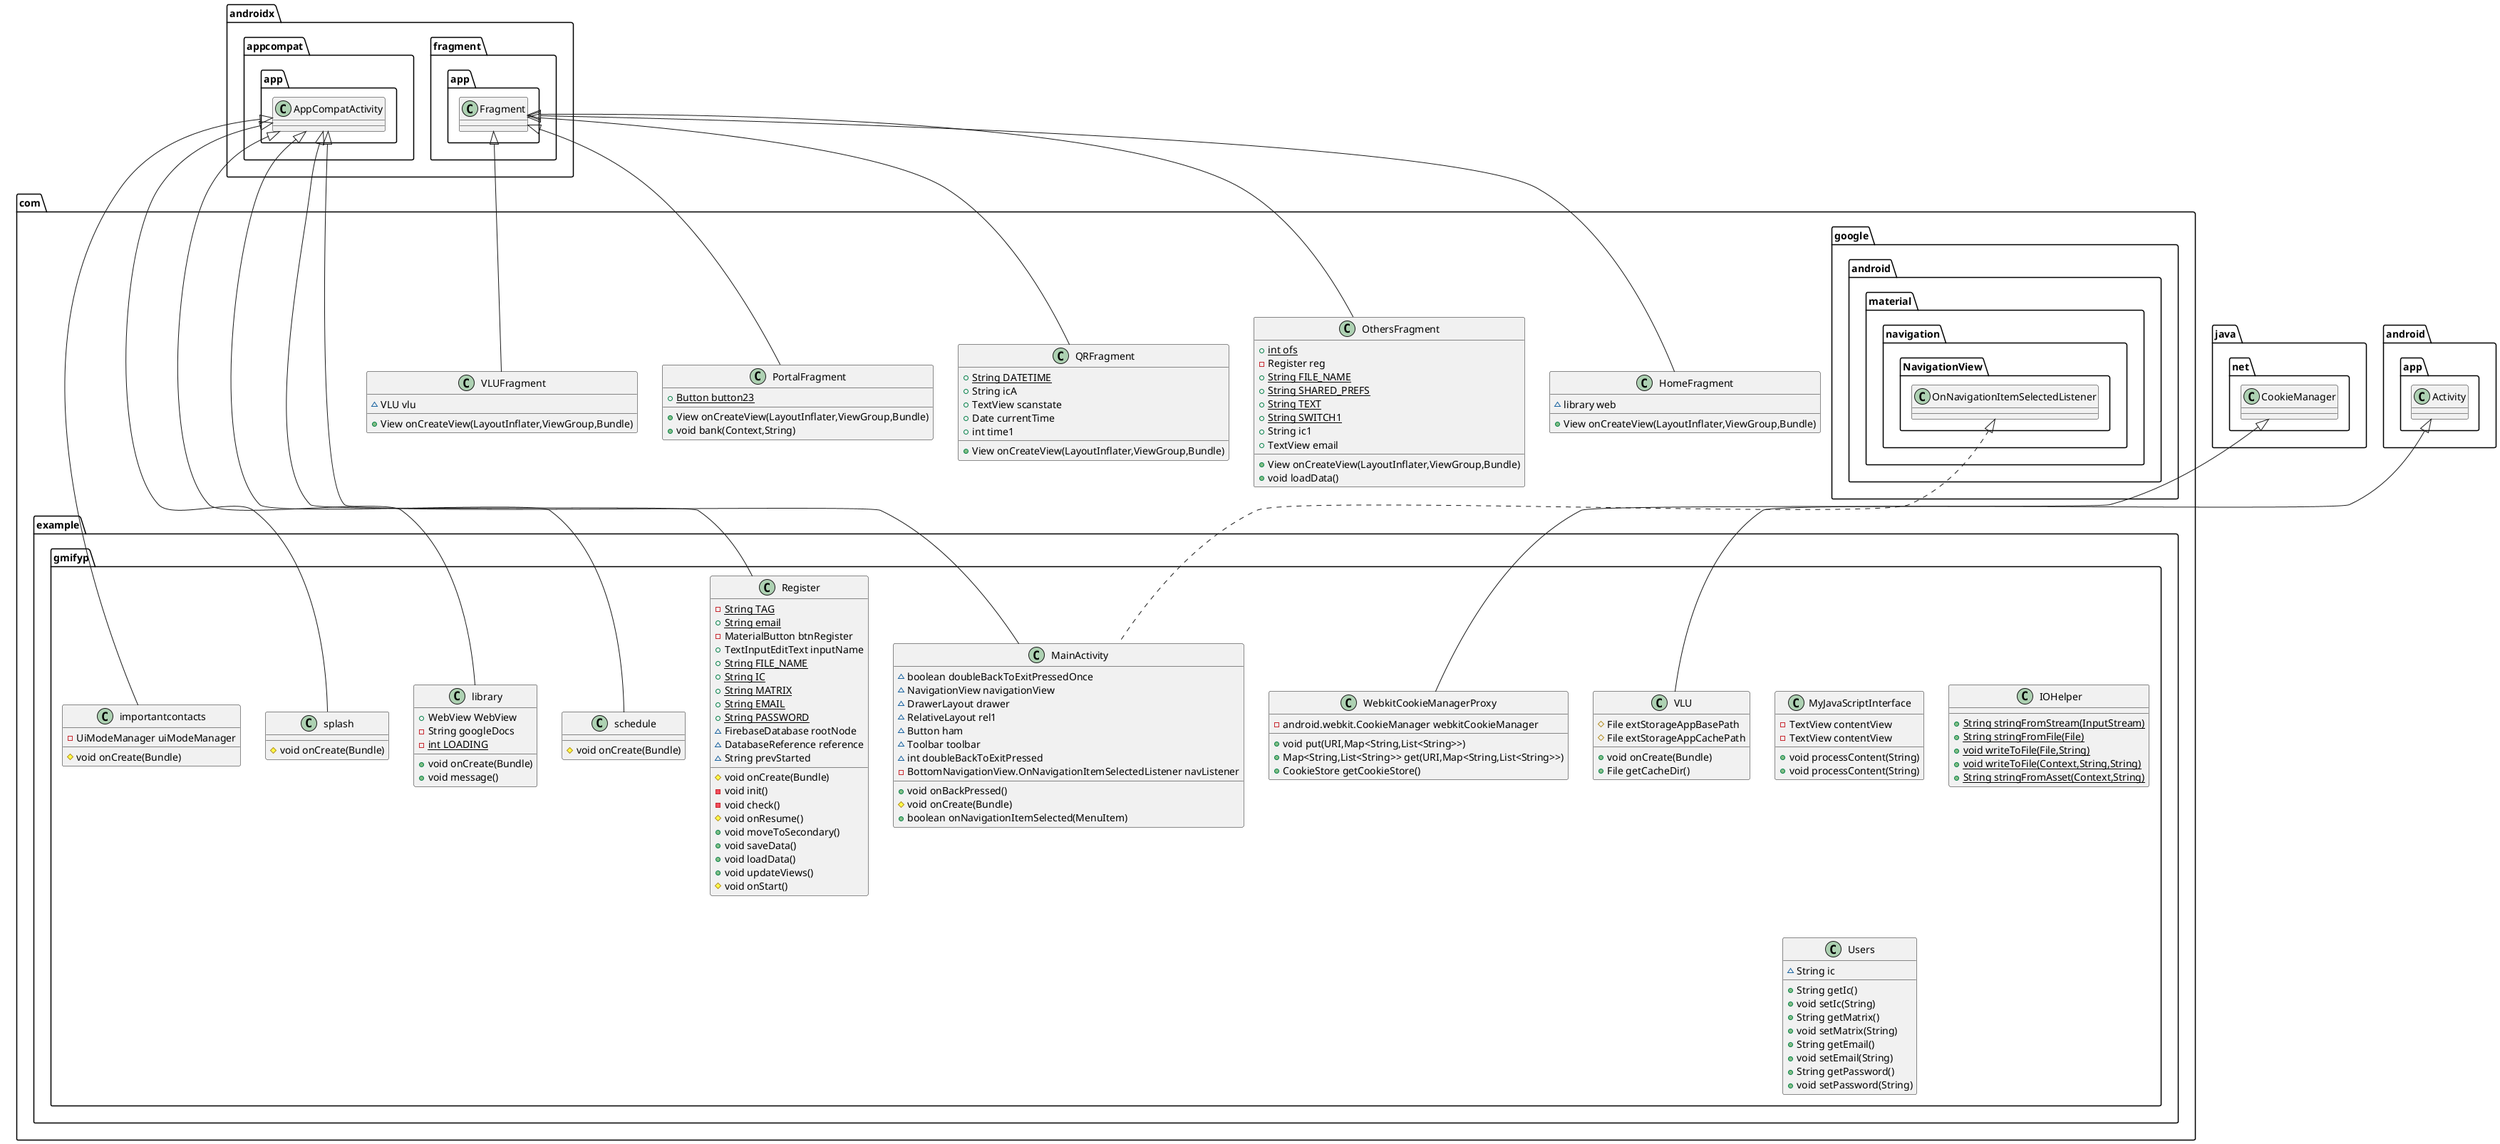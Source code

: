 @startuml
class com.example.gmifyp.importantcontacts {
- UiModeManager uiModeManager
# void onCreate(Bundle)
}
class com.example.gmifyp.splash {
# void onCreate(Bundle)
}
class com.example.gmifyp.library {
+ WebView WebView
- String googleDocs
- {static} int LOADING
+ void onCreate(Bundle)
+ void message()
}
class com.example.gmifyp.MyJavaScriptInterface {
- TextView contentView
+ void processContent(String)
}
class com.example.gmifyp.WebkitCookieManagerProxy {
- android.webkit.CookieManager webkitCookieManager
+ void put(URI,Map<String,List<String>>)
+ Map<String,List<String>> get(URI,Map<String,List<String>>)
+ CookieStore getCookieStore()
}
class com.HomeFragment {
~ library web
+ View onCreateView(LayoutInflater,ViewGroup,Bundle)
}
class com.example.gmifyp.schedule {
# void onCreate(Bundle)
}
class com.example.gmifyp.VLU {
# File extStorageAppBasePath
# File extStorageAppCachePath
+ void onCreate(Bundle)
+ File getCacheDir()
}
class com.example.gmifyp.MyJavaScriptInterface {
- TextView contentView
+ void processContent(String)
}
class com.OthersFragment {
+ {static} int ofs
- Register reg
+ {static} String FILE_NAME
+ {static} String SHARED_PREFS
+ {static} String TEXT
+ {static} String SWITCH1
+ String ic1
+ TextView email
+ View onCreateView(LayoutInflater,ViewGroup,Bundle)
+ void loadData()
}
class com.QRFragment {
+ {static} String DATETIME
+ String icA
+ TextView scanstate
+ Date currentTime
+ int time1
+ View onCreateView(LayoutInflater,ViewGroup,Bundle)
}
class com.example.gmifyp.IOHelper {
+ {static} String stringFromStream(InputStream)
+ {static} String stringFromFile(File)
+ {static} void writeToFile(File,String)
+ {static} void writeToFile(Context,String,String)
+ {static} String stringFromAsset(Context,String)
}
class com.example.gmifyp.Register {
- {static} String TAG
+ {static} String email
- MaterialButton btnRegister
+ TextInputEditText inputName
+ {static} String FILE_NAME
+ {static} String IC
+ {static} String MATRIX
+ {static} String EMAIL
+ {static} String PASSWORD
~ FirebaseDatabase rootNode
~ DatabaseReference reference
~ String prevStarted
# void onCreate(Bundle)
- void init()
- void check()
# void onResume()
+ void moveToSecondary()
+ void saveData()
+ void loadData()
+ void updateViews()
# void onStart()
}
class com.example.gmifyp.Users {
~ String ic
+ String getIc()
+ void setIc(String)
+ String getMatrix()
+ void setMatrix(String)
+ String getEmail()
+ void setEmail(String)
+ String getPassword()
+ void setPassword(String)
}
class com.example.gmifyp.MainActivity {
~ boolean doubleBackToExitPressedOnce
~ NavigationView navigationView
~ DrawerLayout drawer
~ RelativeLayout rel1
~ Button ham
~ Toolbar toolbar
~ int doubleBackToExitPressed
- BottomNavigationView.OnNavigationItemSelectedListener navListener
+ void onBackPressed()
# void onCreate(Bundle)
+ boolean onNavigationItemSelected(MenuItem)
}
class com.PortalFragment {
+ {static} Button button23
+ View onCreateView(LayoutInflater,ViewGroup,Bundle)
+ void bank(Context,String)
}
class com.VLUFragment {
~ VLU vlu
+ View onCreateView(LayoutInflater,ViewGroup,Bundle)
}


androidx.appcompat.app.AppCompatActivity <|-- com.example.gmifyp.importantcontacts
androidx.appcompat.app.AppCompatActivity <|-- com.example.gmifyp.splash
androidx.appcompat.app.AppCompatActivity <|-- com.example.gmifyp.library
java.net.CookieManager <|-- com.example.gmifyp.WebkitCookieManagerProxy
androidx.fragment.app.Fragment <|-- com.HomeFragment
androidx.appcompat.app.AppCompatActivity <|-- com.example.gmifyp.schedule
android.app.Activity <|-- com.example.gmifyp.VLU
androidx.fragment.app.Fragment <|-- com.OthersFragment
androidx.fragment.app.Fragment <|-- com.QRFragment
androidx.appcompat.app.AppCompatActivity <|-- com.example.gmifyp.Register
com.google.android.material.navigation.NavigationView.OnNavigationItemSelectedListener <|.. com.example.gmifyp.MainActivity
androidx.appcompat.app.AppCompatActivity <|-- com.example.gmifyp.MainActivity
androidx.fragment.app.Fragment <|-- com.PortalFragment
androidx.fragment.app.Fragment <|-- com.VLUFragment
@enduml